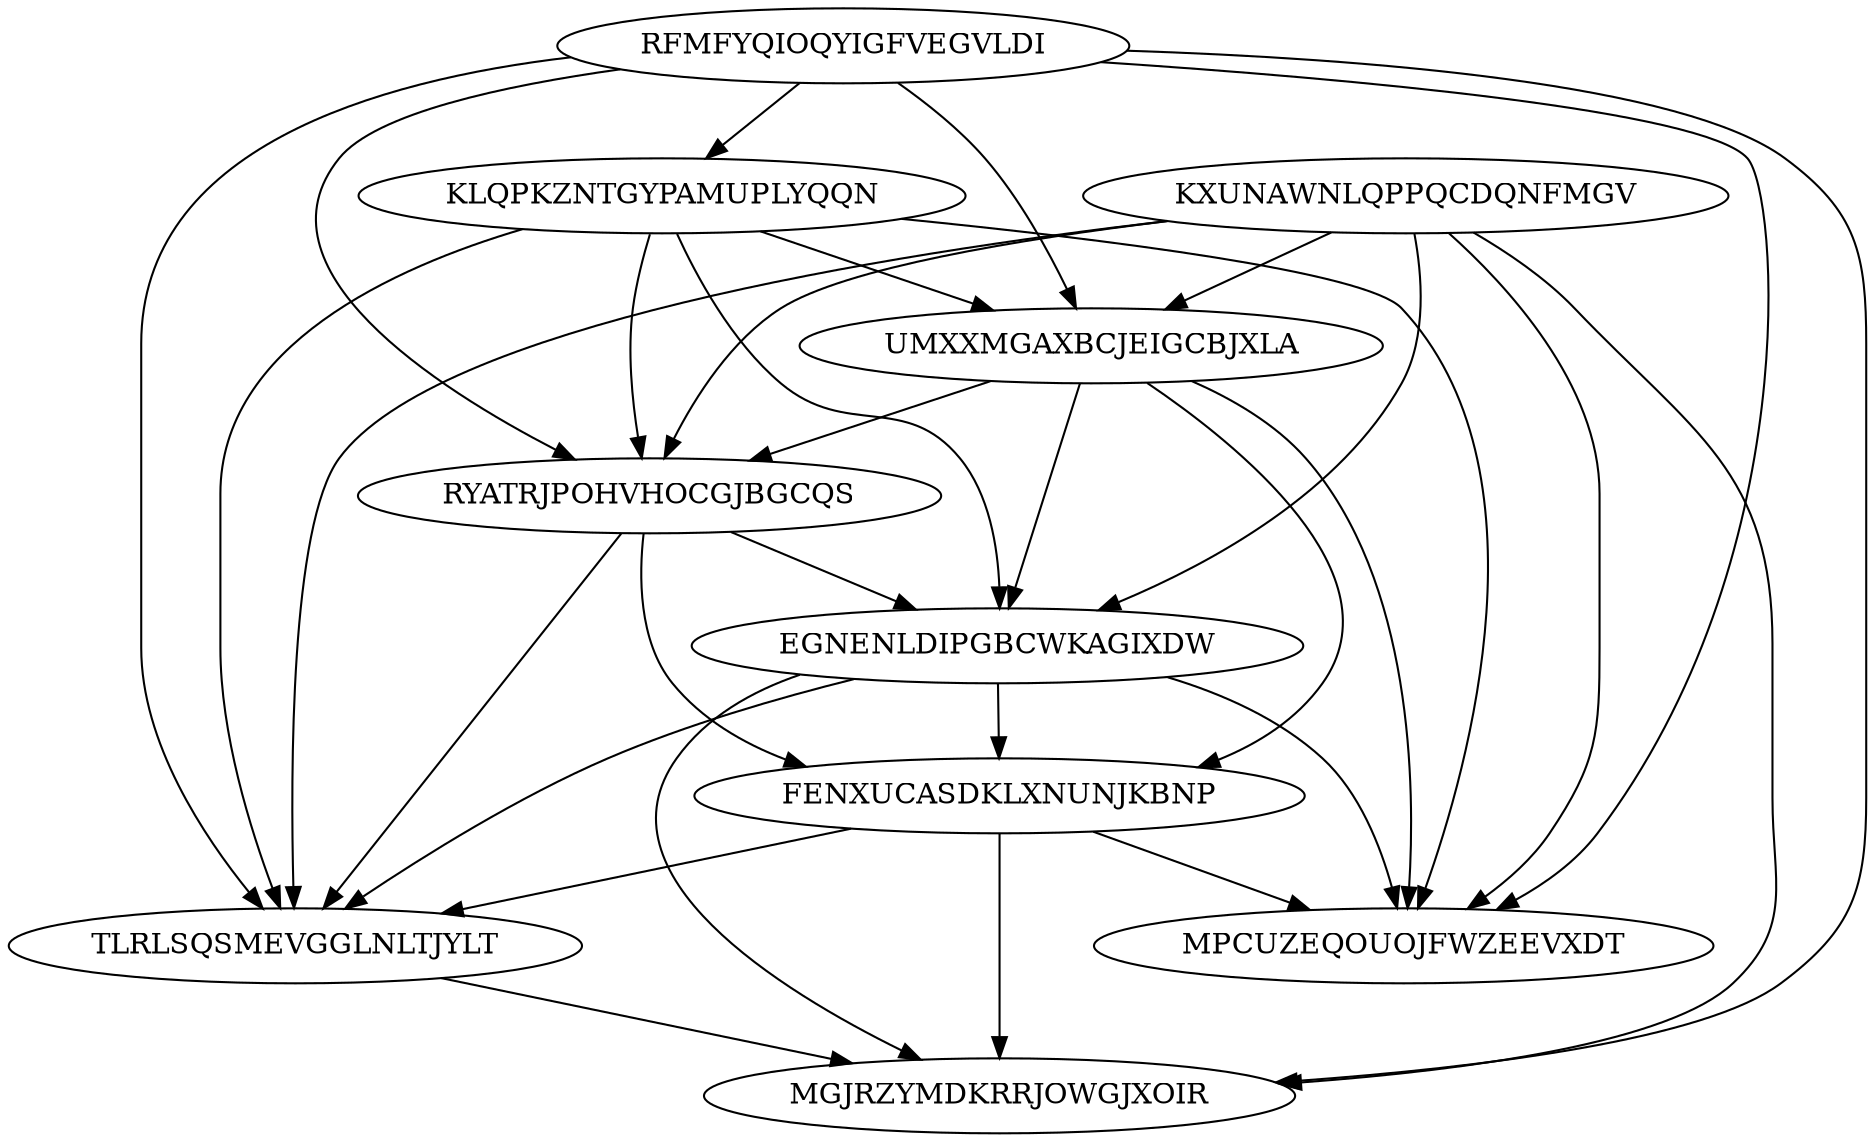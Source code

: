 digraph "N10M32" {
	KXUNAWNLQPPQCDQNFMGV			[Weight=18, Start=0, Processor=1];
	RFMFYQIOQYIGFVEGVLDI			[Weight=11, Start=0, Processor=2];
	KLQPKZNTGYPAMUPLYQQN			[Weight=16, Start=11, Processor=2];
	UMXXMGAXBCJEIGCBJXLA			[Weight=14, Start=35, Processor=2];
	RYATRJPOHVHOCGJBGCQS			[Weight=12, Start=49, Processor=2];
	EGNENLDIPGBCWKAGIXDW			[Weight=12, Start=61, Processor=2];
	FENXUCASDKLXNUNJKBNP			[Weight=13, Start=73, Processor=2];
	TLRLSQSMEVGGLNLTJYLT			[Weight=15, Start=86, Processor=2];
	MGJRZYMDKRRJOWGJXOIR			[Weight=12, Start=101, Processor=2];
	MPCUZEQOUOJFWZEEVXDT			[Weight=14, Start=105, Processor=3];
	EGNENLDIPGBCWKAGIXDW -> TLRLSQSMEVGGLNLTJYLT		[Weight=13];
	KLQPKZNTGYPAMUPLYQQN -> TLRLSQSMEVGGLNLTJYLT		[Weight=14];
	FENXUCASDKLXNUNJKBNP -> MPCUZEQOUOJFWZEEVXDT		[Weight=19];
	KXUNAWNLQPPQCDQNFMGV -> MGJRZYMDKRRJOWGJXOIR		[Weight=13];
	EGNENLDIPGBCWKAGIXDW -> MGJRZYMDKRRJOWGJXOIR		[Weight=10];
	UMXXMGAXBCJEIGCBJXLA -> MPCUZEQOUOJFWZEEVXDT		[Weight=16];
	RFMFYQIOQYIGFVEGVLDI -> KLQPKZNTGYPAMUPLYQQN		[Weight=20];
	KXUNAWNLQPPQCDQNFMGV -> UMXXMGAXBCJEIGCBJXLA		[Weight=17];
	RYATRJPOHVHOCGJBGCQS -> FENXUCASDKLXNUNJKBNP		[Weight=12];
	FENXUCASDKLXNUNJKBNP -> MGJRZYMDKRRJOWGJXOIR		[Weight=13];
	RFMFYQIOQYIGFVEGVLDI -> TLRLSQSMEVGGLNLTJYLT		[Weight=10];
	UMXXMGAXBCJEIGCBJXLA -> EGNENLDIPGBCWKAGIXDW		[Weight=12];
	UMXXMGAXBCJEIGCBJXLA -> FENXUCASDKLXNUNJKBNP		[Weight=11];
	KLQPKZNTGYPAMUPLYQQN -> UMXXMGAXBCJEIGCBJXLA		[Weight=12];
	RYATRJPOHVHOCGJBGCQS -> TLRLSQSMEVGGLNLTJYLT		[Weight=18];
	EGNENLDIPGBCWKAGIXDW -> FENXUCASDKLXNUNJKBNP		[Weight=15];
	KXUNAWNLQPPQCDQNFMGV -> MPCUZEQOUOJFWZEEVXDT		[Weight=20];
	RYATRJPOHVHOCGJBGCQS -> EGNENLDIPGBCWKAGIXDW		[Weight=10];
	RFMFYQIOQYIGFVEGVLDI -> MPCUZEQOUOJFWZEEVXDT		[Weight=10];
	KXUNAWNLQPPQCDQNFMGV -> EGNENLDIPGBCWKAGIXDW		[Weight=12];
	EGNENLDIPGBCWKAGIXDW -> MPCUZEQOUOJFWZEEVXDT		[Weight=13];
	UMXXMGAXBCJEIGCBJXLA -> RYATRJPOHVHOCGJBGCQS		[Weight=14];
	RFMFYQIOQYIGFVEGVLDI -> RYATRJPOHVHOCGJBGCQS		[Weight=14];
	KLQPKZNTGYPAMUPLYQQN -> MPCUZEQOUOJFWZEEVXDT		[Weight=19];
	KXUNAWNLQPPQCDQNFMGV -> TLRLSQSMEVGGLNLTJYLT		[Weight=15];
	FENXUCASDKLXNUNJKBNP -> TLRLSQSMEVGGLNLTJYLT		[Weight=19];
	KXUNAWNLQPPQCDQNFMGV -> RYATRJPOHVHOCGJBGCQS		[Weight=16];
	KLQPKZNTGYPAMUPLYQQN -> RYATRJPOHVHOCGJBGCQS		[Weight=13];
	TLRLSQSMEVGGLNLTJYLT -> MGJRZYMDKRRJOWGJXOIR		[Weight=10];
	RFMFYQIOQYIGFVEGVLDI -> MGJRZYMDKRRJOWGJXOIR		[Weight=14];
	RFMFYQIOQYIGFVEGVLDI -> UMXXMGAXBCJEIGCBJXLA		[Weight=14];
	KLQPKZNTGYPAMUPLYQQN -> EGNENLDIPGBCWKAGIXDW		[Weight=10];
}
